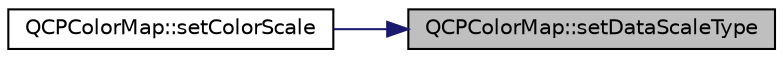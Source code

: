 digraph "QCPColorMap::setDataScaleType"
{
 // LATEX_PDF_SIZE
  edge [fontname="Helvetica",fontsize="10",labelfontname="Helvetica",labelfontsize="10"];
  node [fontname="Helvetica",fontsize="10",shape=record];
  rankdir="RL";
  Node1 [label="QCPColorMap::setDataScaleType",height=0.2,width=0.4,color="black", fillcolor="grey75", style="filled", fontcolor="black",tooltip=" "];
  Node1 -> Node2 [dir="back",color="midnightblue",fontsize="10",style="solid",fontname="Helvetica"];
  Node2 [label="QCPColorMap::setColorScale",height=0.2,width=0.4,color="black", fillcolor="white", style="filled",URL="$classQCPColorMap.html#aa828921db364fe3c6af4619580ab85fd",tooltip=" "];
}
